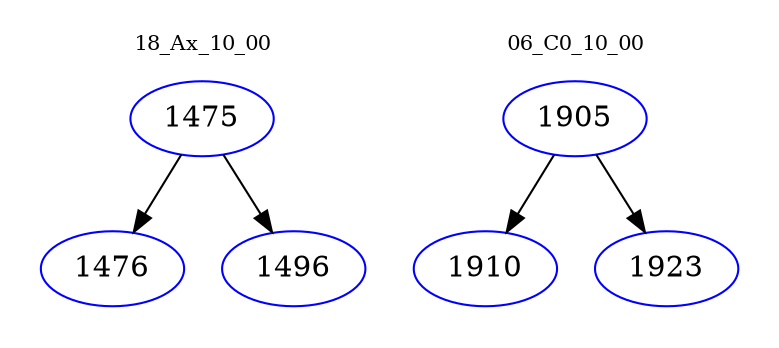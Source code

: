digraph{
subgraph cluster_0 {
color = white
label = "18_Ax_10_00";
fontsize=10;
T0_1475 [label="1475", color="blue"]
T0_1475 -> T0_1476 [color="black"]
T0_1476 [label="1476", color="blue"]
T0_1475 -> T0_1496 [color="black"]
T0_1496 [label="1496", color="blue"]
}
subgraph cluster_1 {
color = white
label = "06_C0_10_00";
fontsize=10;
T1_1905 [label="1905", color="blue"]
T1_1905 -> T1_1910 [color="black"]
T1_1910 [label="1910", color="blue"]
T1_1905 -> T1_1923 [color="black"]
T1_1923 [label="1923", color="blue"]
}
}
